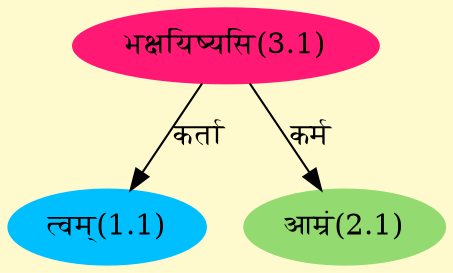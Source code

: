 digraph G{
rankdir=BT;
 compound=true;
 bgcolor="lemonchiffon1";
Node1_1 [style=filled, color="#00BFFF" label = "त्वम्(1.1)"]
Node3_1 [style=filled, color="#FF1975" label = "भक्षयिष्यसि(3.1)"]
Node2_1 [style=filled, color="#93DB70" label = "आम्रं(2.1)"]
/* Start of Relations section */

Node1_1 -> Node3_1 [  label="कर्ता"  dir="back" ]
Node2_1 -> Node3_1 [  label="कर्म"  dir="back" ]
}
